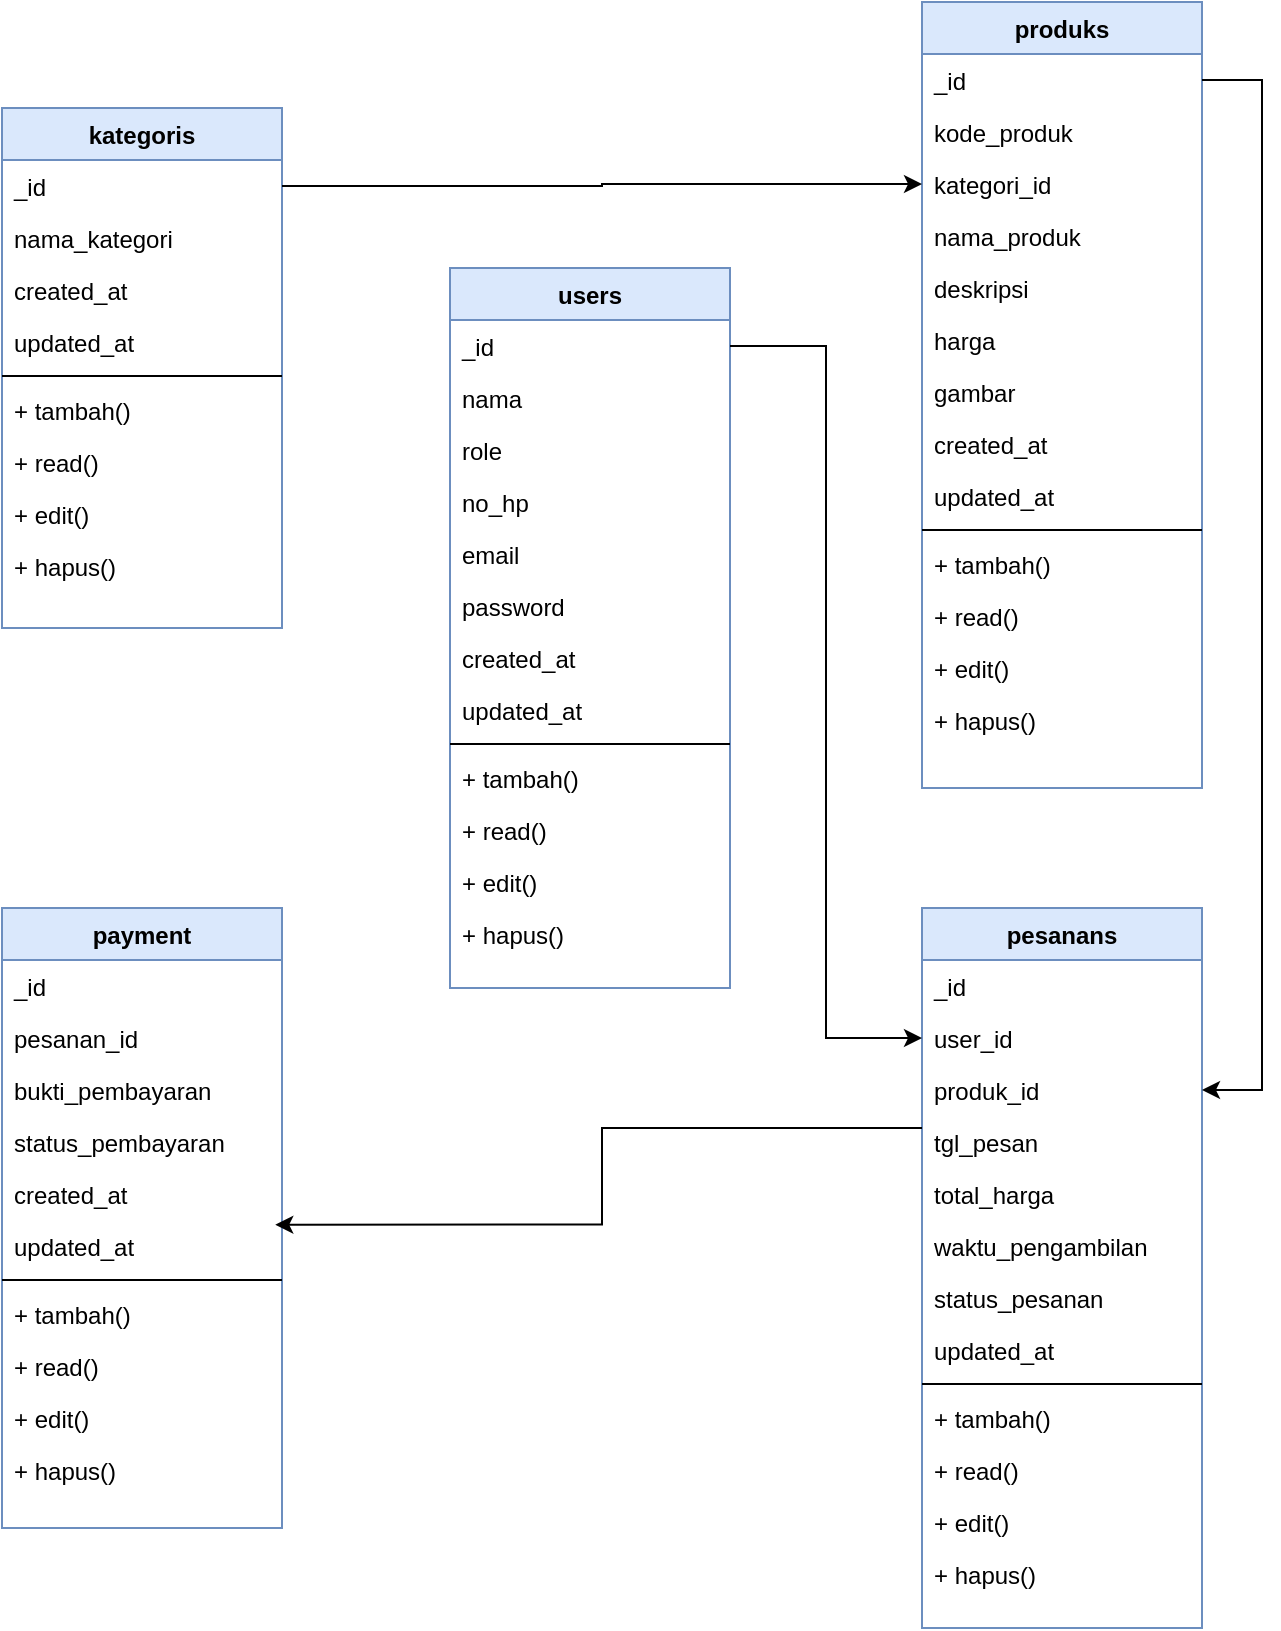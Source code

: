 <mxfile version="21.7.2" type="github">
  <diagram name="Halaman-1" id="3JfUjtJm1eZ0S8u08KBM">
    <mxGraphModel dx="1592" dy="1013" grid="1" gridSize="10" guides="1" tooltips="1" connect="1" arrows="1" fold="1" page="1" pageScale="1" pageWidth="827" pageHeight="1169" math="0" shadow="0">
      <root>
        <mxCell id="0" />
        <mxCell id="1" parent="0" />
        <mxCell id="AWKF8v2rQ3uZV0sfMEL9-1" value="kategoris" style="swimlane;fontStyle=1;align=center;verticalAlign=top;childLayout=stackLayout;horizontal=1;startSize=26;horizontalStack=0;resizeParent=1;resizeLast=0;collapsible=1;marginBottom=0;rounded=0;shadow=0;strokeWidth=1;fillColor=#dae8fc;strokeColor=#6c8ebf;" vertex="1" parent="1">
          <mxGeometry x="120" y="80" width="140" height="260" as="geometry">
            <mxRectangle x="230" y="140" width="160" height="26" as="alternateBounds" />
          </mxGeometry>
        </mxCell>
        <mxCell id="AWKF8v2rQ3uZV0sfMEL9-2" value="_id" style="text;align=left;verticalAlign=top;spacingLeft=4;spacingRight=4;overflow=hidden;rotatable=0;points=[[0,0.5],[1,0.5]];portConstraint=eastwest;" vertex="1" parent="AWKF8v2rQ3uZV0sfMEL9-1">
          <mxGeometry y="26" width="140" height="26" as="geometry" />
        </mxCell>
        <mxCell id="AWKF8v2rQ3uZV0sfMEL9-3" value="nama_kategori" style="text;align=left;verticalAlign=top;spacingLeft=4;spacingRight=4;overflow=hidden;rotatable=0;points=[[0,0.5],[1,0.5]];portConstraint=eastwest;rounded=0;shadow=0;html=0;" vertex="1" parent="AWKF8v2rQ3uZV0sfMEL9-1">
          <mxGeometry y="52" width="140" height="26" as="geometry" />
        </mxCell>
        <mxCell id="AWKF8v2rQ3uZV0sfMEL9-4" value="created_at" style="text;align=left;verticalAlign=top;spacingLeft=4;spacingRight=4;overflow=hidden;rotatable=0;points=[[0,0.5],[1,0.5]];portConstraint=eastwest;rounded=0;shadow=0;html=0;" vertex="1" parent="AWKF8v2rQ3uZV0sfMEL9-1">
          <mxGeometry y="78" width="140" height="26" as="geometry" />
        </mxCell>
        <mxCell id="AWKF8v2rQ3uZV0sfMEL9-5" value="updated_at" style="text;align=left;verticalAlign=top;spacingLeft=4;spacingRight=4;overflow=hidden;rotatable=0;points=[[0,0.5],[1,0.5]];portConstraint=eastwest;rounded=0;shadow=0;html=0;" vertex="1" parent="AWKF8v2rQ3uZV0sfMEL9-1">
          <mxGeometry y="104" width="140" height="26" as="geometry" />
        </mxCell>
        <mxCell id="AWKF8v2rQ3uZV0sfMEL9-6" value="" style="line;html=1;strokeWidth=1;align=left;verticalAlign=middle;spacingTop=-1;spacingLeft=3;spacingRight=3;rotatable=0;labelPosition=right;points=[];portConstraint=eastwest;" vertex="1" parent="AWKF8v2rQ3uZV0sfMEL9-1">
          <mxGeometry y="130" width="140" height="8" as="geometry" />
        </mxCell>
        <mxCell id="AWKF8v2rQ3uZV0sfMEL9-7" value="+ tambah()" style="text;align=left;verticalAlign=top;spacingLeft=4;spacingRight=4;overflow=hidden;rotatable=0;points=[[0,0.5],[1,0.5]];portConstraint=eastwest;" vertex="1" parent="AWKF8v2rQ3uZV0sfMEL9-1">
          <mxGeometry y="138" width="140" height="26" as="geometry" />
        </mxCell>
        <mxCell id="AWKF8v2rQ3uZV0sfMEL9-8" value="+ read()" style="text;align=left;verticalAlign=top;spacingLeft=4;spacingRight=4;overflow=hidden;rotatable=0;points=[[0,0.5],[1,0.5]];portConstraint=eastwest;" vertex="1" parent="AWKF8v2rQ3uZV0sfMEL9-1">
          <mxGeometry y="164" width="140" height="26" as="geometry" />
        </mxCell>
        <mxCell id="AWKF8v2rQ3uZV0sfMEL9-9" value="+ edit()" style="text;align=left;verticalAlign=top;spacingLeft=4;spacingRight=4;overflow=hidden;rotatable=0;points=[[0,0.5],[1,0.5]];portConstraint=eastwest;" vertex="1" parent="AWKF8v2rQ3uZV0sfMEL9-1">
          <mxGeometry y="190" width="140" height="26" as="geometry" />
        </mxCell>
        <mxCell id="AWKF8v2rQ3uZV0sfMEL9-10" value="+ hapus()" style="text;align=left;verticalAlign=top;spacingLeft=4;spacingRight=4;overflow=hidden;rotatable=0;points=[[0,0.5],[1,0.5]];portConstraint=eastwest;" vertex="1" parent="AWKF8v2rQ3uZV0sfMEL9-1">
          <mxGeometry y="216" width="140" height="44" as="geometry" />
        </mxCell>
        <mxCell id="AWKF8v2rQ3uZV0sfMEL9-11" value="produks" style="swimlane;fontStyle=1;align=center;verticalAlign=top;childLayout=stackLayout;horizontal=1;startSize=26;horizontalStack=0;resizeParent=1;resizeLast=0;collapsible=1;marginBottom=0;rounded=0;shadow=0;strokeWidth=1;fillColor=#dae8fc;strokeColor=#6c8ebf;" vertex="1" parent="1">
          <mxGeometry x="580" y="27" width="140" height="393" as="geometry">
            <mxRectangle x="340" y="380" width="170" height="26" as="alternateBounds" />
          </mxGeometry>
        </mxCell>
        <mxCell id="AWKF8v2rQ3uZV0sfMEL9-12" value="_id" style="text;align=left;verticalAlign=top;spacingLeft=4;spacingRight=4;overflow=hidden;rotatable=0;points=[[0,0.5],[1,0.5]];portConstraint=eastwest;" vertex="1" parent="AWKF8v2rQ3uZV0sfMEL9-11">
          <mxGeometry y="26" width="140" height="26" as="geometry" />
        </mxCell>
        <mxCell id="AWKF8v2rQ3uZV0sfMEL9-13" value="kode_produk" style="text;align=left;verticalAlign=top;spacingLeft=4;spacingRight=4;overflow=hidden;rotatable=0;points=[[0,0.5],[1,0.5]];portConstraint=eastwest;" vertex="1" parent="AWKF8v2rQ3uZV0sfMEL9-11">
          <mxGeometry y="52" width="140" height="26" as="geometry" />
        </mxCell>
        <mxCell id="AWKF8v2rQ3uZV0sfMEL9-14" value="kategori_id" style="text;align=left;verticalAlign=top;spacingLeft=4;spacingRight=4;overflow=hidden;rotatable=0;points=[[0,0.5],[1,0.5]];portConstraint=eastwest;" vertex="1" parent="AWKF8v2rQ3uZV0sfMEL9-11">
          <mxGeometry y="78" width="140" height="26" as="geometry" />
        </mxCell>
        <mxCell id="AWKF8v2rQ3uZV0sfMEL9-15" value="nama_produk" style="text;align=left;verticalAlign=top;spacingLeft=4;spacingRight=4;overflow=hidden;rotatable=0;points=[[0,0.5],[1,0.5]];portConstraint=eastwest;" vertex="1" parent="AWKF8v2rQ3uZV0sfMEL9-11">
          <mxGeometry y="104" width="140" height="26" as="geometry" />
        </mxCell>
        <mxCell id="AWKF8v2rQ3uZV0sfMEL9-16" value="deskripsi" style="text;align=left;verticalAlign=top;spacingLeft=4;spacingRight=4;overflow=hidden;rotatable=0;points=[[0,0.5],[1,0.5]];portConstraint=eastwest;" vertex="1" parent="AWKF8v2rQ3uZV0sfMEL9-11">
          <mxGeometry y="130" width="140" height="26" as="geometry" />
        </mxCell>
        <mxCell id="AWKF8v2rQ3uZV0sfMEL9-17" value="harga" style="text;align=left;verticalAlign=top;spacingLeft=4;spacingRight=4;overflow=hidden;rotatable=0;points=[[0,0.5],[1,0.5]];portConstraint=eastwest;" vertex="1" parent="AWKF8v2rQ3uZV0sfMEL9-11">
          <mxGeometry y="156" width="140" height="26" as="geometry" />
        </mxCell>
        <mxCell id="AWKF8v2rQ3uZV0sfMEL9-18" value="gambar" style="text;align=left;verticalAlign=top;spacingLeft=4;spacingRight=4;overflow=hidden;rotatable=0;points=[[0,0.5],[1,0.5]];portConstraint=eastwest;" vertex="1" parent="AWKF8v2rQ3uZV0sfMEL9-11">
          <mxGeometry y="182" width="140" height="26" as="geometry" />
        </mxCell>
        <mxCell id="AWKF8v2rQ3uZV0sfMEL9-19" value="created_at" style="text;align=left;verticalAlign=top;spacingLeft=4;spacingRight=4;overflow=hidden;rotatable=0;points=[[0,0.5],[1,0.5]];portConstraint=eastwest;rounded=0;shadow=0;html=0;" vertex="1" parent="AWKF8v2rQ3uZV0sfMEL9-11">
          <mxGeometry y="208" width="140" height="26" as="geometry" />
        </mxCell>
        <mxCell id="AWKF8v2rQ3uZV0sfMEL9-20" value="updated_at" style="text;align=left;verticalAlign=top;spacingLeft=4;spacingRight=4;overflow=hidden;rotatable=0;points=[[0,0.5],[1,0.5]];portConstraint=eastwest;rounded=0;shadow=0;html=0;" vertex="1" parent="AWKF8v2rQ3uZV0sfMEL9-11">
          <mxGeometry y="234" width="140" height="26" as="geometry" />
        </mxCell>
        <mxCell id="AWKF8v2rQ3uZV0sfMEL9-21" value="" style="line;html=1;strokeWidth=1;align=left;verticalAlign=middle;spacingTop=-1;spacingLeft=3;spacingRight=3;rotatable=0;labelPosition=right;points=[];portConstraint=eastwest;" vertex="1" parent="AWKF8v2rQ3uZV0sfMEL9-11">
          <mxGeometry y="260" width="140" height="8" as="geometry" />
        </mxCell>
        <mxCell id="AWKF8v2rQ3uZV0sfMEL9-22" value="+ tambah()" style="text;align=left;verticalAlign=top;spacingLeft=4;spacingRight=4;overflow=hidden;rotatable=0;points=[[0,0.5],[1,0.5]];portConstraint=eastwest;" vertex="1" parent="AWKF8v2rQ3uZV0sfMEL9-11">
          <mxGeometry y="268" width="140" height="26" as="geometry" />
        </mxCell>
        <mxCell id="AWKF8v2rQ3uZV0sfMEL9-23" value="+ read()" style="text;align=left;verticalAlign=top;spacingLeft=4;spacingRight=4;overflow=hidden;rotatable=0;points=[[0,0.5],[1,0.5]];portConstraint=eastwest;" vertex="1" parent="AWKF8v2rQ3uZV0sfMEL9-11">
          <mxGeometry y="294" width="140" height="26" as="geometry" />
        </mxCell>
        <mxCell id="AWKF8v2rQ3uZV0sfMEL9-24" value="+ edit()" style="text;align=left;verticalAlign=top;spacingLeft=4;spacingRight=4;overflow=hidden;rotatable=0;points=[[0,0.5],[1,0.5]];portConstraint=eastwest;" vertex="1" parent="AWKF8v2rQ3uZV0sfMEL9-11">
          <mxGeometry y="320" width="140" height="26" as="geometry" />
        </mxCell>
        <mxCell id="AWKF8v2rQ3uZV0sfMEL9-25" value="+ hapus()" style="text;align=left;verticalAlign=top;spacingLeft=4;spacingRight=4;overflow=hidden;rotatable=0;points=[[0,0.5],[1,0.5]];portConstraint=eastwest;" vertex="1" parent="AWKF8v2rQ3uZV0sfMEL9-11">
          <mxGeometry y="346" width="140" height="26" as="geometry" />
        </mxCell>
        <mxCell id="AWKF8v2rQ3uZV0sfMEL9-26" value="users" style="swimlane;fontStyle=1;align=center;verticalAlign=top;childLayout=stackLayout;horizontal=1;startSize=26;horizontalStack=0;resizeParent=1;resizeLast=0;collapsible=1;marginBottom=0;rounded=0;shadow=0;strokeWidth=1;fillColor=#dae8fc;strokeColor=#6c8ebf;" vertex="1" parent="1">
          <mxGeometry x="344" y="160" width="140" height="360" as="geometry">
            <mxRectangle x="550" y="140" width="160" height="26" as="alternateBounds" />
          </mxGeometry>
        </mxCell>
        <mxCell id="AWKF8v2rQ3uZV0sfMEL9-27" value="_id" style="text;align=left;verticalAlign=top;spacingLeft=4;spacingRight=4;overflow=hidden;rotatable=0;points=[[0,0.5],[1,0.5]];portConstraint=eastwest;" vertex="1" parent="AWKF8v2rQ3uZV0sfMEL9-26">
          <mxGeometry y="26" width="140" height="26" as="geometry" />
        </mxCell>
        <mxCell id="AWKF8v2rQ3uZV0sfMEL9-28" value="nama" style="text;align=left;verticalAlign=top;spacingLeft=4;spacingRight=4;overflow=hidden;rotatable=0;points=[[0,0.5],[1,0.5]];portConstraint=eastwest;rounded=0;shadow=0;html=0;" vertex="1" parent="AWKF8v2rQ3uZV0sfMEL9-26">
          <mxGeometry y="52" width="140" height="26" as="geometry" />
        </mxCell>
        <mxCell id="AWKF8v2rQ3uZV0sfMEL9-29" value="role" style="text;align=left;verticalAlign=top;spacingLeft=4;spacingRight=4;overflow=hidden;rotatable=0;points=[[0,0.5],[1,0.5]];portConstraint=eastwest;rounded=0;shadow=0;html=0;" vertex="1" parent="AWKF8v2rQ3uZV0sfMEL9-26">
          <mxGeometry y="78" width="140" height="26" as="geometry" />
        </mxCell>
        <mxCell id="AWKF8v2rQ3uZV0sfMEL9-30" value="no_hp" style="text;align=left;verticalAlign=top;spacingLeft=4;spacingRight=4;overflow=hidden;rotatable=0;points=[[0,0.5],[1,0.5]];portConstraint=eastwest;rounded=0;shadow=0;html=0;" vertex="1" parent="AWKF8v2rQ3uZV0sfMEL9-26">
          <mxGeometry y="104" width="140" height="26" as="geometry" />
        </mxCell>
        <mxCell id="AWKF8v2rQ3uZV0sfMEL9-31" value="email" style="text;align=left;verticalAlign=top;spacingLeft=4;spacingRight=4;overflow=hidden;rotatable=0;points=[[0,0.5],[1,0.5]];portConstraint=eastwest;rounded=0;shadow=0;html=0;" vertex="1" parent="AWKF8v2rQ3uZV0sfMEL9-26">
          <mxGeometry y="130" width="140" height="26" as="geometry" />
        </mxCell>
        <mxCell id="AWKF8v2rQ3uZV0sfMEL9-32" value="password" style="text;align=left;verticalAlign=top;spacingLeft=4;spacingRight=4;overflow=hidden;rotatable=0;points=[[0,0.5],[1,0.5]];portConstraint=eastwest;rounded=0;shadow=0;html=0;" vertex="1" parent="AWKF8v2rQ3uZV0sfMEL9-26">
          <mxGeometry y="156" width="140" height="26" as="geometry" />
        </mxCell>
        <mxCell id="AWKF8v2rQ3uZV0sfMEL9-33" value="created_at" style="text;align=left;verticalAlign=top;spacingLeft=4;spacingRight=4;overflow=hidden;rotatable=0;points=[[0,0.5],[1,0.5]];portConstraint=eastwest;rounded=0;shadow=0;html=0;" vertex="1" parent="AWKF8v2rQ3uZV0sfMEL9-26">
          <mxGeometry y="182" width="140" height="26" as="geometry" />
        </mxCell>
        <mxCell id="AWKF8v2rQ3uZV0sfMEL9-34" value="updated_at" style="text;align=left;verticalAlign=top;spacingLeft=4;spacingRight=4;overflow=hidden;rotatable=0;points=[[0,0.5],[1,0.5]];portConstraint=eastwest;rounded=0;shadow=0;html=0;" vertex="1" parent="AWKF8v2rQ3uZV0sfMEL9-26">
          <mxGeometry y="208" width="140" height="26" as="geometry" />
        </mxCell>
        <mxCell id="AWKF8v2rQ3uZV0sfMEL9-35" value="" style="line;html=1;strokeWidth=1;align=left;verticalAlign=middle;spacingTop=-1;spacingLeft=3;spacingRight=3;rotatable=0;labelPosition=right;points=[];portConstraint=eastwest;" vertex="1" parent="AWKF8v2rQ3uZV0sfMEL9-26">
          <mxGeometry y="234" width="140" height="8" as="geometry" />
        </mxCell>
        <mxCell id="AWKF8v2rQ3uZV0sfMEL9-36" value="+ tambah()" style="text;align=left;verticalAlign=top;spacingLeft=4;spacingRight=4;overflow=hidden;rotatable=0;points=[[0,0.5],[1,0.5]];portConstraint=eastwest;" vertex="1" parent="AWKF8v2rQ3uZV0sfMEL9-26">
          <mxGeometry y="242" width="140" height="26" as="geometry" />
        </mxCell>
        <mxCell id="AWKF8v2rQ3uZV0sfMEL9-37" value="+ read()" style="text;align=left;verticalAlign=top;spacingLeft=4;spacingRight=4;overflow=hidden;rotatable=0;points=[[0,0.5],[1,0.5]];portConstraint=eastwest;" vertex="1" parent="AWKF8v2rQ3uZV0sfMEL9-26">
          <mxGeometry y="268" width="140" height="26" as="geometry" />
        </mxCell>
        <mxCell id="AWKF8v2rQ3uZV0sfMEL9-38" value="+ edit()" style="text;align=left;verticalAlign=top;spacingLeft=4;spacingRight=4;overflow=hidden;rotatable=0;points=[[0,0.5],[1,0.5]];portConstraint=eastwest;" vertex="1" parent="AWKF8v2rQ3uZV0sfMEL9-26">
          <mxGeometry y="294" width="140" height="26" as="geometry" />
        </mxCell>
        <mxCell id="AWKF8v2rQ3uZV0sfMEL9-39" value="+ hapus()" style="text;align=left;verticalAlign=top;spacingLeft=4;spacingRight=4;overflow=hidden;rotatable=0;points=[[0,0.5],[1,0.5]];portConstraint=eastwest;" vertex="1" parent="AWKF8v2rQ3uZV0sfMEL9-26">
          <mxGeometry y="320" width="140" height="26" as="geometry" />
        </mxCell>
        <mxCell id="AWKF8v2rQ3uZV0sfMEL9-40" value="pesanans" style="swimlane;fontStyle=1;align=center;verticalAlign=top;childLayout=stackLayout;horizontal=1;startSize=26;horizontalStack=0;resizeParent=1;resizeLast=0;collapsible=1;marginBottom=0;rounded=0;shadow=0;strokeWidth=1;fillColor=#dae8fc;strokeColor=#6c8ebf;" vertex="1" parent="1">
          <mxGeometry x="580" y="480" width="140" height="360" as="geometry">
            <mxRectangle x="550" y="140" width="160" height="26" as="alternateBounds" />
          </mxGeometry>
        </mxCell>
        <mxCell id="AWKF8v2rQ3uZV0sfMEL9-41" value="_id" style="text;align=left;verticalAlign=top;spacingLeft=4;spacingRight=4;overflow=hidden;rotatable=0;points=[[0,0.5],[1,0.5]];portConstraint=eastwest;" vertex="1" parent="AWKF8v2rQ3uZV0sfMEL9-40">
          <mxGeometry y="26" width="140" height="26" as="geometry" />
        </mxCell>
        <mxCell id="AWKF8v2rQ3uZV0sfMEL9-43" value="user_id" style="text;align=left;verticalAlign=top;spacingLeft=4;spacingRight=4;overflow=hidden;rotatable=0;points=[[0,0.5],[1,0.5]];portConstraint=eastwest;rounded=0;shadow=0;html=0;" vertex="1" parent="AWKF8v2rQ3uZV0sfMEL9-40">
          <mxGeometry y="52" width="140" height="26" as="geometry" />
        </mxCell>
        <mxCell id="AWKF8v2rQ3uZV0sfMEL9-99" value="produk_id" style="text;align=left;verticalAlign=top;spacingLeft=4;spacingRight=4;overflow=hidden;rotatable=0;points=[[0,0.5],[1,0.5]];portConstraint=eastwest;rounded=0;shadow=0;html=0;" vertex="1" parent="AWKF8v2rQ3uZV0sfMEL9-40">
          <mxGeometry y="78" width="140" height="26" as="geometry" />
        </mxCell>
        <mxCell id="AWKF8v2rQ3uZV0sfMEL9-44" value="tgl_pesan" style="text;align=left;verticalAlign=top;spacingLeft=4;spacingRight=4;overflow=hidden;rotatable=0;points=[[0,0.5],[1,0.5]];portConstraint=eastwest;rounded=0;shadow=0;html=0;" vertex="1" parent="AWKF8v2rQ3uZV0sfMEL9-40">
          <mxGeometry y="104" width="140" height="26" as="geometry" />
        </mxCell>
        <mxCell id="AWKF8v2rQ3uZV0sfMEL9-45" value="total_harga" style="text;align=left;verticalAlign=top;spacingLeft=4;spacingRight=4;overflow=hidden;rotatable=0;points=[[0,0.5],[1,0.5]];portConstraint=eastwest;rounded=0;shadow=0;html=0;" vertex="1" parent="AWKF8v2rQ3uZV0sfMEL9-40">
          <mxGeometry y="130" width="140" height="26" as="geometry" />
        </mxCell>
        <mxCell id="AWKF8v2rQ3uZV0sfMEL9-100" value="waktu_pengambilan" style="text;align=left;verticalAlign=top;spacingLeft=4;spacingRight=4;overflow=hidden;rotatable=0;points=[[0,0.5],[1,0.5]];portConstraint=eastwest;rounded=0;shadow=0;html=0;" vertex="1" parent="AWKF8v2rQ3uZV0sfMEL9-40">
          <mxGeometry y="156" width="140" height="26" as="geometry" />
        </mxCell>
        <mxCell id="AWKF8v2rQ3uZV0sfMEL9-46" value="status_pesanan" style="text;align=left;verticalAlign=top;spacingLeft=4;spacingRight=4;overflow=hidden;rotatable=0;points=[[0,0.5],[1,0.5]];portConstraint=eastwest;rounded=0;shadow=0;html=0;" vertex="1" parent="AWKF8v2rQ3uZV0sfMEL9-40">
          <mxGeometry y="182" width="140" height="26" as="geometry" />
        </mxCell>
        <mxCell id="AWKF8v2rQ3uZV0sfMEL9-47" value="updated_at" style="text;align=left;verticalAlign=top;spacingLeft=4;spacingRight=4;overflow=hidden;rotatable=0;points=[[0,0.5],[1,0.5]];portConstraint=eastwest;rounded=0;shadow=0;html=0;" vertex="1" parent="AWKF8v2rQ3uZV0sfMEL9-40">
          <mxGeometry y="208" width="140" height="26" as="geometry" />
        </mxCell>
        <mxCell id="AWKF8v2rQ3uZV0sfMEL9-48" value="" style="line;html=1;strokeWidth=1;align=left;verticalAlign=middle;spacingTop=-1;spacingLeft=3;spacingRight=3;rotatable=0;labelPosition=right;points=[];portConstraint=eastwest;" vertex="1" parent="AWKF8v2rQ3uZV0sfMEL9-40">
          <mxGeometry y="234" width="140" height="8" as="geometry" />
        </mxCell>
        <mxCell id="AWKF8v2rQ3uZV0sfMEL9-49" value="+ tambah()" style="text;align=left;verticalAlign=top;spacingLeft=4;spacingRight=4;overflow=hidden;rotatable=0;points=[[0,0.5],[1,0.5]];portConstraint=eastwest;" vertex="1" parent="AWKF8v2rQ3uZV0sfMEL9-40">
          <mxGeometry y="242" width="140" height="26" as="geometry" />
        </mxCell>
        <mxCell id="AWKF8v2rQ3uZV0sfMEL9-50" value="+ read()" style="text;align=left;verticalAlign=top;spacingLeft=4;spacingRight=4;overflow=hidden;rotatable=0;points=[[0,0.5],[1,0.5]];portConstraint=eastwest;" vertex="1" parent="AWKF8v2rQ3uZV0sfMEL9-40">
          <mxGeometry y="268" width="140" height="26" as="geometry" />
        </mxCell>
        <mxCell id="AWKF8v2rQ3uZV0sfMEL9-51" value="+ edit()" style="text;align=left;verticalAlign=top;spacingLeft=4;spacingRight=4;overflow=hidden;rotatable=0;points=[[0,0.5],[1,0.5]];portConstraint=eastwest;" vertex="1" parent="AWKF8v2rQ3uZV0sfMEL9-40">
          <mxGeometry y="294" width="140" height="26" as="geometry" />
        </mxCell>
        <mxCell id="AWKF8v2rQ3uZV0sfMEL9-52" value="+ hapus()" style="text;align=left;verticalAlign=top;spacingLeft=4;spacingRight=4;overflow=hidden;rotatable=0;points=[[0,0.5],[1,0.5]];portConstraint=eastwest;" vertex="1" parent="AWKF8v2rQ3uZV0sfMEL9-40">
          <mxGeometry y="320" width="140" height="26" as="geometry" />
        </mxCell>
        <mxCell id="AWKF8v2rQ3uZV0sfMEL9-53" value="payment" style="swimlane;fontStyle=1;align=center;verticalAlign=top;childLayout=stackLayout;horizontal=1;startSize=26;horizontalStack=0;resizeParent=1;resizeLast=0;collapsible=1;marginBottom=0;rounded=0;shadow=0;strokeWidth=1;fillColor=#dae8fc;strokeColor=#6c8ebf;" vertex="1" parent="1">
          <mxGeometry x="120" y="480" width="140" height="310" as="geometry">
            <mxRectangle x="550" y="140" width="160" height="26" as="alternateBounds" />
          </mxGeometry>
        </mxCell>
        <mxCell id="AWKF8v2rQ3uZV0sfMEL9-54" value="_id" style="text;align=left;verticalAlign=top;spacingLeft=4;spacingRight=4;overflow=hidden;rotatable=0;points=[[0,0.5],[1,0.5]];portConstraint=eastwest;" vertex="1" parent="AWKF8v2rQ3uZV0sfMEL9-53">
          <mxGeometry y="26" width="140" height="26" as="geometry" />
        </mxCell>
        <mxCell id="AWKF8v2rQ3uZV0sfMEL9-55" value="pesanan_id" style="text;align=left;verticalAlign=top;spacingLeft=4;spacingRight=4;overflow=hidden;rotatable=0;points=[[0,0.5],[1,0.5]];portConstraint=eastwest;rounded=0;shadow=0;html=0;" vertex="1" parent="AWKF8v2rQ3uZV0sfMEL9-53">
          <mxGeometry y="52" width="140" height="26" as="geometry" />
        </mxCell>
        <mxCell id="AWKF8v2rQ3uZV0sfMEL9-59" value="bukti_pembayaran" style="text;align=left;verticalAlign=top;spacingLeft=4;spacingRight=4;overflow=hidden;rotatable=0;points=[[0,0.5],[1,0.5]];portConstraint=eastwest;rounded=0;shadow=0;html=0;" vertex="1" parent="AWKF8v2rQ3uZV0sfMEL9-53">
          <mxGeometry y="78" width="140" height="26" as="geometry" />
        </mxCell>
        <mxCell id="AWKF8v2rQ3uZV0sfMEL9-60" value="status_pembayaran" style="text;align=left;verticalAlign=top;spacingLeft=4;spacingRight=4;overflow=hidden;rotatable=0;points=[[0,0.5],[1,0.5]];portConstraint=eastwest;rounded=0;shadow=0;html=0;" vertex="1" parent="AWKF8v2rQ3uZV0sfMEL9-53">
          <mxGeometry y="104" width="140" height="26" as="geometry" />
        </mxCell>
        <mxCell id="AWKF8v2rQ3uZV0sfMEL9-97" value="created_at" style="text;align=left;verticalAlign=top;spacingLeft=4;spacingRight=4;overflow=hidden;rotatable=0;points=[[0,0.5],[1,0.5]];portConstraint=eastwest;rounded=0;shadow=0;html=0;" vertex="1" parent="AWKF8v2rQ3uZV0sfMEL9-53">
          <mxGeometry y="130" width="140" height="26" as="geometry" />
        </mxCell>
        <mxCell id="AWKF8v2rQ3uZV0sfMEL9-61" value="updated_at" style="text;align=left;verticalAlign=top;spacingLeft=4;spacingRight=4;overflow=hidden;rotatable=0;points=[[0,0.5],[1,0.5]];portConstraint=eastwest;rounded=0;shadow=0;html=0;" vertex="1" parent="AWKF8v2rQ3uZV0sfMEL9-53">
          <mxGeometry y="156" width="140" height="26" as="geometry" />
        </mxCell>
        <mxCell id="AWKF8v2rQ3uZV0sfMEL9-62" value="" style="line;html=1;strokeWidth=1;align=left;verticalAlign=middle;spacingTop=-1;spacingLeft=3;spacingRight=3;rotatable=0;labelPosition=right;points=[];portConstraint=eastwest;" vertex="1" parent="AWKF8v2rQ3uZV0sfMEL9-53">
          <mxGeometry y="182" width="140" height="8" as="geometry" />
        </mxCell>
        <mxCell id="AWKF8v2rQ3uZV0sfMEL9-63" value="+ tambah()" style="text;align=left;verticalAlign=top;spacingLeft=4;spacingRight=4;overflow=hidden;rotatable=0;points=[[0,0.5],[1,0.5]];portConstraint=eastwest;" vertex="1" parent="AWKF8v2rQ3uZV0sfMEL9-53">
          <mxGeometry y="190" width="140" height="26" as="geometry" />
        </mxCell>
        <mxCell id="AWKF8v2rQ3uZV0sfMEL9-64" value="+ read()" style="text;align=left;verticalAlign=top;spacingLeft=4;spacingRight=4;overflow=hidden;rotatable=0;points=[[0,0.5],[1,0.5]];portConstraint=eastwest;" vertex="1" parent="AWKF8v2rQ3uZV0sfMEL9-53">
          <mxGeometry y="216" width="140" height="26" as="geometry" />
        </mxCell>
        <mxCell id="AWKF8v2rQ3uZV0sfMEL9-65" value="+ edit()" style="text;align=left;verticalAlign=top;spacingLeft=4;spacingRight=4;overflow=hidden;rotatable=0;points=[[0,0.5],[1,0.5]];portConstraint=eastwest;" vertex="1" parent="AWKF8v2rQ3uZV0sfMEL9-53">
          <mxGeometry y="242" width="140" height="26" as="geometry" />
        </mxCell>
        <mxCell id="AWKF8v2rQ3uZV0sfMEL9-66" value="+ hapus()" style="text;align=left;verticalAlign=top;spacingLeft=4;spacingRight=4;overflow=hidden;rotatable=0;points=[[0,0.5],[1,0.5]];portConstraint=eastwest;" vertex="1" parent="AWKF8v2rQ3uZV0sfMEL9-53">
          <mxGeometry y="268" width="140" height="26" as="geometry" />
        </mxCell>
        <mxCell id="AWKF8v2rQ3uZV0sfMEL9-68" style="edgeStyle=orthogonalEdgeStyle;rounded=0;orthogonalLoop=1;jettySize=auto;html=1;exitX=1;exitY=0.5;exitDx=0;exitDy=0;entryX=0;entryY=0.5;entryDx=0;entryDy=0;" edge="1" parent="1" source="AWKF8v2rQ3uZV0sfMEL9-2" target="AWKF8v2rQ3uZV0sfMEL9-14">
          <mxGeometry relative="1" as="geometry" />
        </mxCell>
        <mxCell id="AWKF8v2rQ3uZV0sfMEL9-102" style="edgeStyle=orthogonalEdgeStyle;rounded=0;orthogonalLoop=1;jettySize=auto;html=1;exitX=1;exitY=0.5;exitDx=0;exitDy=0;entryX=0;entryY=0.5;entryDx=0;entryDy=0;" edge="1" parent="1" source="AWKF8v2rQ3uZV0sfMEL9-27" target="AWKF8v2rQ3uZV0sfMEL9-43">
          <mxGeometry relative="1" as="geometry" />
        </mxCell>
        <mxCell id="AWKF8v2rQ3uZV0sfMEL9-103" style="edgeStyle=orthogonalEdgeStyle;rounded=0;orthogonalLoop=1;jettySize=auto;html=1;entryX=0.976;entryY=0.09;entryDx=0;entryDy=0;entryPerimeter=0;" edge="1" parent="1" target="AWKF8v2rQ3uZV0sfMEL9-61">
          <mxGeometry relative="1" as="geometry">
            <mxPoint x="580" y="590" as="sourcePoint" />
            <Array as="points">
              <mxPoint x="580" y="590" />
              <mxPoint x="420" y="590" />
              <mxPoint x="420" y="638" />
            </Array>
          </mxGeometry>
        </mxCell>
        <mxCell id="AWKF8v2rQ3uZV0sfMEL9-104" style="edgeStyle=orthogonalEdgeStyle;rounded=0;orthogonalLoop=1;jettySize=auto;html=1;exitX=1;exitY=0.5;exitDx=0;exitDy=0;entryX=1;entryY=0.5;entryDx=0;entryDy=0;" edge="1" parent="1" source="AWKF8v2rQ3uZV0sfMEL9-12" target="AWKF8v2rQ3uZV0sfMEL9-99">
          <mxGeometry relative="1" as="geometry">
            <Array as="points">
              <mxPoint x="750" y="66" />
              <mxPoint x="750" y="571" />
            </Array>
          </mxGeometry>
        </mxCell>
      </root>
    </mxGraphModel>
  </diagram>
</mxfile>
